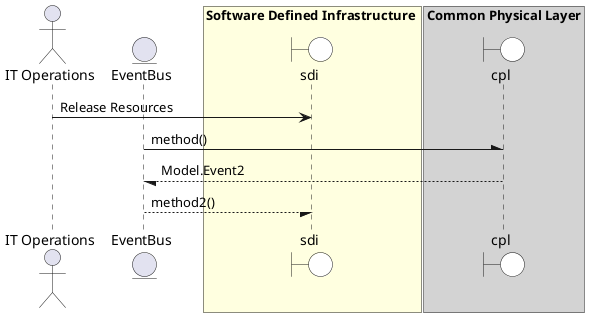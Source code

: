 @startuml

actor "IT Operations"


entity EventBus

box Software Defined Infrastructure #lightyellow
    boundary sdi #white
end box



"IT Operations" -> sdi: Release Resources



box "Common Physical Layer" #lightgray
    boundary cpl #white
end box
EventBus -\ cpl: method()
cpl --/ EventBus: Model.Event2

EventBus --/ sdi : method2()
@enduml
